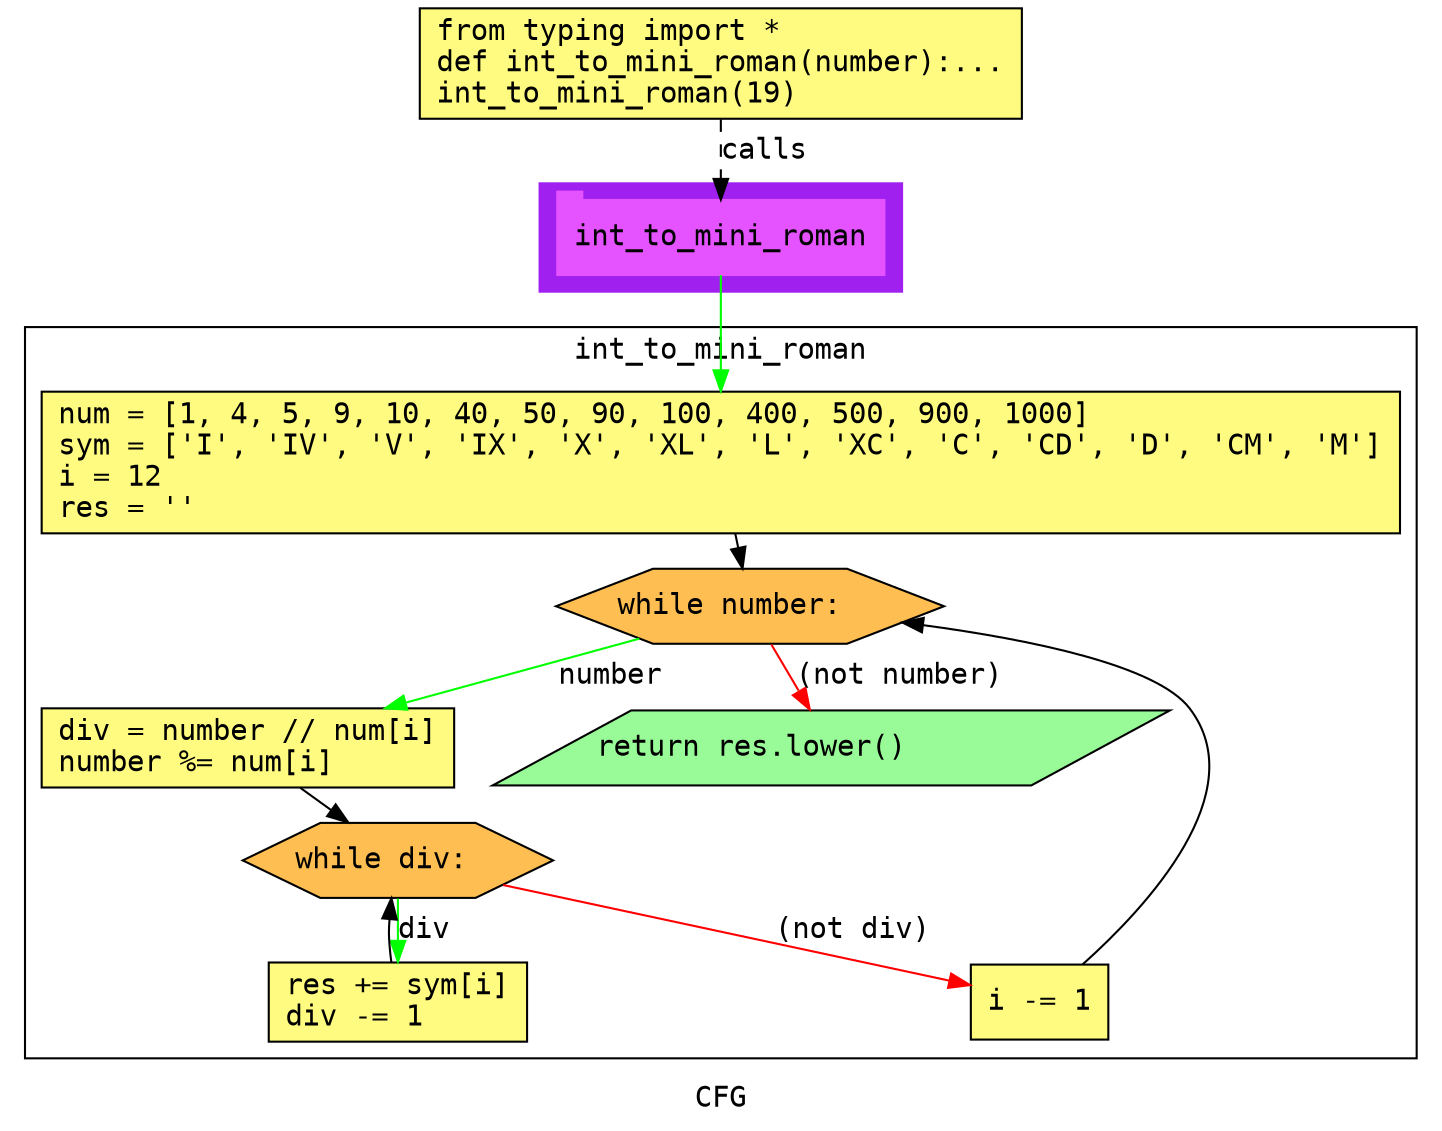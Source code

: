 digraph cluster182CFG {
	graph [bb="0,0,684,535",
		compound=True,
		fontname="DejaVu Sans Mono",
		label=CFG,
		lheight=0.21,
		lp="342,11.5",
		lwidth=0.35,
		pack=False,
		rankdir=TB,
		ranksep=0.02
	];
	node [fontname="DejaVu Sans Mono",
		label="\N"
	];
	edge [fontname="DejaVu Sans Mono"];
	subgraph cluster_1 {
		graph [bb="255,399,429,451",
			color=purple,
			compound=true,
			fontname="DejaVu Sans Mono",
			label="",
			rankdir=TB,
			ranksep=0.02,
			shape=tab,
			style=filled
		];
		node [fontname="DejaVu Sans Mono"];
		edge [fontname="DejaVu Sans Mono"];
		12	[color="#E552FF",
			height=0.5,
			label=int_to_mini_roman,
			linenum="[18]",
			pos="342,425",
			shape=tab,
			style=filled,
			width=2.1806];
	}
	subgraph cluster0int_to_mini_roman {
		graph [bb="8,31,676,382",
			compound=True,
			fontname="DejaVu Sans Mono",
			label=int_to_mini_roman,
			lheight=0.21,
			lp="342,370.5",
			lwidth=1.96,
			pack=False,
			rankdir=TB,
			ranksep=0.02
		];
		node [fontname="DejaVu Sans Mono"];
		edge [fontname="DejaVu Sans Mono"];
		3	[fillcolor="#FFFB81",
			height=0.94444,
			label="num = [1, 4, 5, 9, 10, 40, 50, 90, 100, 400, 500, 900, 1000]\lsym = ['I', 'IV', 'V', 'IX', 'X', 'XL', 'L', 'XC', 'C', 'CD', 'D', '\
CM', 'M']\li = 12\lres = ''\l",
			linenum="[3, 5, 7, 8]",
			pos="342,317",
			shape=rectangle,
			style="filled,solid",
			width=9.0556];
		4	[fillcolor="#FFBE52",
			height=0.5,
			label="while number:\l",
			linenum="[9]",
			pos="354,248",
			shape=hexagon,
			style="filled,solid",
			width=2.585];
		3 -> 4	[color=black,
			pos="e,350.93,266.13 347.93,282.89 348.34,280.63 348.74,278.36 349.14,276.13"];
		5	[fillcolor="#FFFB81",
			height=0.52778,
			label="div = number // num[i]\lnumber %= num[i]\l",
			linenum="[10, 11]",
			pos="115,180",
			shape=rectangle,
			style="filled,solid",
			width=2.75];
		4 -> 5	[color=green,
			label=number,
			lp="287,214.5",
			pos="e,180.25,199.02 300.96,232.35 268.4,223.36 226.19,211.71 190.22,201.77"];
		6	[fillcolor="#98fb98",
			height=0.5,
			label="return res.lower()\l",
			linenum="[16]",
			pos="389,180",
			shape=parallelogram,
			style="filled,solid",
			width=4.3676];
		4 -> 6	[color=red,
			label="(not number)",
			lp="424,214.5",
			pos="e,379.74,198.45 363.2,229.66 366.78,222.89 370.98,214.98 374.93,207.53"];
		7	[fillcolor="#FFBE52",
			height=0.5,
			label="while div:\l",
			linenum="[12]",
			pos="184,126",
			shape=hexagon,
			style="filled,solid",
			width=2.0638];
		5 -> 7	[color=black,
			pos="e,161.16,144.22 139.13,160.81 143.6,157.44 148.33,153.88 152.97,150.39"];
		8	[fillcolor="#FFFB81",
			height=0.52778,
			label="res += sym[i]\ldiv -= 1\l",
			linenum="[13, 14]",
			pos="184,58",
			shape=rectangle,
			style="filled,solid",
			width=1.7222];
		7 -> 8	[color=green,
			label=div,
			lp="196.5,92.5",
			pos="e,184,77.379 184,107.66 184,101.54 184,94.494 184,87.693"];
		9	[fillcolor="#FFFB81",
			height=0.5,
			label="i -= 1\l",
			linenum="[15]",
			pos="485,58",
			shape=rectangle,
			style="filled,solid",
			width=0.91667];
		7 -> 9	[color=red,
			label="(not div)",
			lp="398.5,92.5",
			pos="e,451.99,66.238 233.7,114.1 291.87,101.35 387.2,80.445 442.21,68.383"];
		8 -> 7	[color=black,
			pos="e,178.55,107.92 178.49,77.06 177.87,79.701 177.34,82.405 177,85 176.39,89.647 176.19,91.91 176.98,97.891"];
		9 -> 4	[color=black,
			pos="e,425.57,239.55 505.1,76.03 535.1,103.52 585.03,158.68 555,199 540.44,218.55 484.7,230.87 435.6,238.13"];
	}
	1	[fillcolor="#FFFB81",
		height=0.73611,
		label="from typing import *\ldef int_to_mini_roman(number):...\lint_to_mini_roman(19)\l",
		linenum="[1]",
		pos="342,508.5",
		shape=rectangle,
		style="filled,solid",
		width=4.0139];
	1 -> 12	[label=calls,
		lp="363,466.5",
		pos="e,342,443.13 342,481.71 342,472.66 342,462.47 342,453.3",
		style=dashed];
	12 -> 3	[color=green,
		pos="e,342,351.25 342,406.97 342,394.68 342,377.5 342,361.52"];
}
